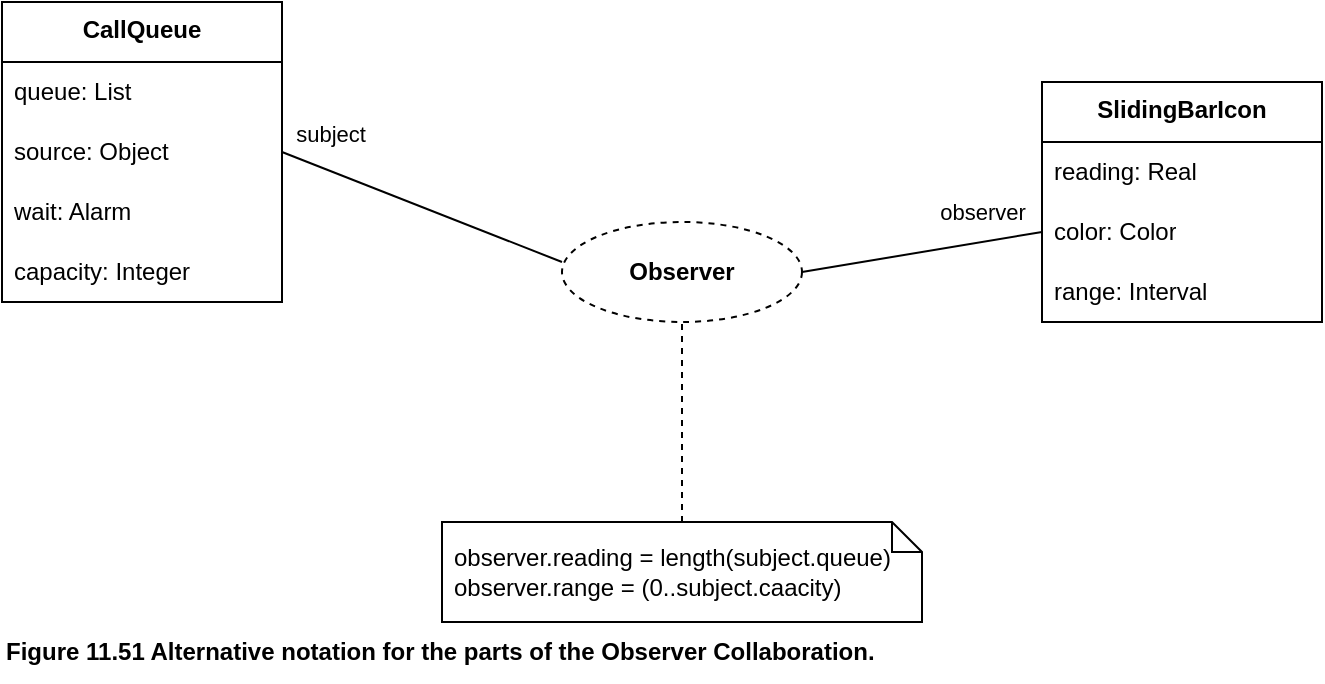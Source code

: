 <mxfile version="21.6.5" type="device">
  <diagram name="Page-1" id="lUlkhbU7zunDpsc1Ev00">
    <mxGraphModel dx="880" dy="511" grid="1" gridSize="10" guides="1" tooltips="1" connect="1" arrows="1" fold="1" page="1" pageScale="1" pageWidth="1169" pageHeight="827" math="0" shadow="0">
      <root>
        <mxCell id="0" />
        <mxCell id="1" parent="0" />
        <mxCell id="sTpfeI2xTtXxhbUC93Zj-1" value="&lt;b&gt;CallQueue&lt;/b&gt;" style="swimlane;fontStyle=0;align=center;verticalAlign=top;childLayout=stackLayout;horizontal=1;startSize=30;horizontalStack=0;resizeParent=1;resizeParentMax=0;resizeLast=0;collapsible=0;marginBottom=0;html=1;whiteSpace=wrap;" vertex="1" parent="1">
          <mxGeometry width="140" height="150" as="geometry" />
        </mxCell>
        <mxCell id="sTpfeI2xTtXxhbUC93Zj-2" value="queue: List" style="text;html=1;strokeColor=none;fillColor=none;align=left;verticalAlign=middle;spacingLeft=4;spacingRight=4;overflow=hidden;rotatable=0;points=[[0,0.5],[1,0.5]];portConstraint=eastwest;whiteSpace=wrap;" vertex="1" parent="sTpfeI2xTtXxhbUC93Zj-1">
          <mxGeometry y="30" width="140" height="30" as="geometry" />
        </mxCell>
        <mxCell id="sTpfeI2xTtXxhbUC93Zj-6" style="rounded=0;orthogonalLoop=1;jettySize=auto;html=1;exitX=1;exitY=0.5;exitDx=0;exitDy=0;endArrow=none;endFill=0;" edge="1" parent="sTpfeI2xTtXxhbUC93Zj-1" source="sTpfeI2xTtXxhbUC93Zj-3">
          <mxGeometry relative="1" as="geometry">
            <mxPoint x="280" y="130" as="targetPoint" />
          </mxGeometry>
        </mxCell>
        <mxCell id="sTpfeI2xTtXxhbUC93Zj-9" value="subject" style="edgeLabel;html=1;align=center;verticalAlign=middle;resizable=0;points=[];" vertex="1" connectable="0" parent="sTpfeI2xTtXxhbUC93Zj-6">
          <mxGeometry x="-0.669" y="2" relative="1" as="geometry">
            <mxPoint y="-17" as="offset" />
          </mxGeometry>
        </mxCell>
        <mxCell id="sTpfeI2xTtXxhbUC93Zj-3" value="source: Object&lt;span style=&quot;white-space: pre;&quot;&gt;&#x9;&lt;/span&gt;" style="text;html=1;strokeColor=none;fillColor=none;align=left;verticalAlign=middle;spacingLeft=4;spacingRight=4;overflow=hidden;rotatable=0;points=[[0,0.5],[1,0.5]];portConstraint=eastwest;whiteSpace=wrap;" vertex="1" parent="sTpfeI2xTtXxhbUC93Zj-1">
          <mxGeometry y="60" width="140" height="30" as="geometry" />
        </mxCell>
        <mxCell id="sTpfeI2xTtXxhbUC93Zj-4" value="wait: Alarm" style="text;html=1;strokeColor=none;fillColor=none;align=left;verticalAlign=middle;spacingLeft=4;spacingRight=4;overflow=hidden;rotatable=0;points=[[0,0.5],[1,0.5]];portConstraint=eastwest;whiteSpace=wrap;" vertex="1" parent="sTpfeI2xTtXxhbUC93Zj-1">
          <mxGeometry y="90" width="140" height="30" as="geometry" />
        </mxCell>
        <mxCell id="sTpfeI2xTtXxhbUC93Zj-5" value="capacity: Integer" style="text;html=1;strokeColor=none;fillColor=none;align=left;verticalAlign=middle;spacingLeft=4;spacingRight=4;overflow=hidden;rotatable=0;points=[[0,0.5],[1,0.5]];portConstraint=eastwest;whiteSpace=wrap;" vertex="1" parent="sTpfeI2xTtXxhbUC93Zj-1">
          <mxGeometry y="120" width="140" height="30" as="geometry" />
        </mxCell>
        <mxCell id="sTpfeI2xTtXxhbUC93Zj-8" value="&lt;b&gt;Observer&lt;/b&gt;" style="ellipse;whiteSpace=wrap;html=1;dashed=1;" vertex="1" parent="1">
          <mxGeometry x="280" y="110" width="120" height="50" as="geometry" />
        </mxCell>
        <mxCell id="sTpfeI2xTtXxhbUC93Zj-11" value="&lt;b&gt;SlidingBarIcon&lt;/b&gt;" style="swimlane;fontStyle=0;align=center;verticalAlign=top;childLayout=stackLayout;horizontal=1;startSize=30;horizontalStack=0;resizeParent=1;resizeParentMax=0;resizeLast=0;collapsible=0;marginBottom=0;html=1;whiteSpace=wrap;" vertex="1" parent="1">
          <mxGeometry x="520" y="40" width="140" height="120" as="geometry" />
        </mxCell>
        <mxCell id="sTpfeI2xTtXxhbUC93Zj-12" value="reading: Real" style="text;html=1;strokeColor=none;fillColor=none;align=left;verticalAlign=middle;spacingLeft=4;spacingRight=4;overflow=hidden;rotatable=0;points=[[0,0.5],[1,0.5]];portConstraint=eastwest;whiteSpace=wrap;" vertex="1" parent="sTpfeI2xTtXxhbUC93Zj-11">
          <mxGeometry y="30" width="140" height="30" as="geometry" />
        </mxCell>
        <mxCell id="sTpfeI2xTtXxhbUC93Zj-15" value="color: Color" style="text;html=1;strokeColor=none;fillColor=none;align=left;verticalAlign=middle;spacingLeft=4;spacingRight=4;overflow=hidden;rotatable=0;points=[[0,0.5],[1,0.5]];portConstraint=eastwest;whiteSpace=wrap;" vertex="1" parent="sTpfeI2xTtXxhbUC93Zj-11">
          <mxGeometry y="60" width="140" height="30" as="geometry" />
        </mxCell>
        <mxCell id="sTpfeI2xTtXxhbUC93Zj-16" value="range: Interval" style="text;html=1;strokeColor=none;fillColor=none;align=left;verticalAlign=middle;spacingLeft=4;spacingRight=4;overflow=hidden;rotatable=0;points=[[0,0.5],[1,0.5]];portConstraint=eastwest;whiteSpace=wrap;" vertex="1" parent="sTpfeI2xTtXxhbUC93Zj-11">
          <mxGeometry y="90" width="140" height="30" as="geometry" />
        </mxCell>
        <mxCell id="sTpfeI2xTtXxhbUC93Zj-18" style="edgeStyle=orthogonalEdgeStyle;rounded=0;orthogonalLoop=1;jettySize=auto;html=1;entryX=0.5;entryY=1;entryDx=0;entryDy=0;dashed=1;endArrow=none;endFill=0;" edge="1" parent="1" source="sTpfeI2xTtXxhbUC93Zj-17" target="sTpfeI2xTtXxhbUC93Zj-8">
          <mxGeometry relative="1" as="geometry" />
        </mxCell>
        <mxCell id="sTpfeI2xTtXxhbUC93Zj-17" value="observer.reading = length(subject.queue)&lt;br&gt;observer.range = (0..subject.caacity)" style="shape=note2;boundedLbl=1;whiteSpace=wrap;html=1;size=15;verticalAlign=middle;align=left;spacingLeft=4;" vertex="1" parent="1">
          <mxGeometry x="220" y="260" width="240" height="50" as="geometry" />
        </mxCell>
        <mxCell id="sTpfeI2xTtXxhbUC93Zj-19" style="rounded=0;orthogonalLoop=1;jettySize=auto;html=1;exitX=0;exitY=0.5;exitDx=0;exitDy=0;entryX=1;entryY=0.5;entryDx=0;entryDy=0;endArrow=none;endFill=0;" edge="1" parent="1" source="sTpfeI2xTtXxhbUC93Zj-15" target="sTpfeI2xTtXxhbUC93Zj-8">
          <mxGeometry relative="1" as="geometry" />
        </mxCell>
        <mxCell id="sTpfeI2xTtXxhbUC93Zj-20" value="observer" style="edgeLabel;html=1;align=center;verticalAlign=middle;resizable=0;points=[];" vertex="1" connectable="0" parent="sTpfeI2xTtXxhbUC93Zj-19">
          <mxGeometry x="-0.497" y="1" relative="1" as="geometry">
            <mxPoint y="-16" as="offset" />
          </mxGeometry>
        </mxCell>
        <mxCell id="sTpfeI2xTtXxhbUC93Zj-21" value="Figure 11.51 Alternative notation for the parts of the Observer Collaboration." style="text;html=1;align=left;verticalAlign=middle;resizable=0;points=[];autosize=1;strokeColor=none;fillColor=none;fontStyle=1" vertex="1" parent="1">
          <mxGeometry y="310" width="460" height="30" as="geometry" />
        </mxCell>
      </root>
    </mxGraphModel>
  </diagram>
</mxfile>
